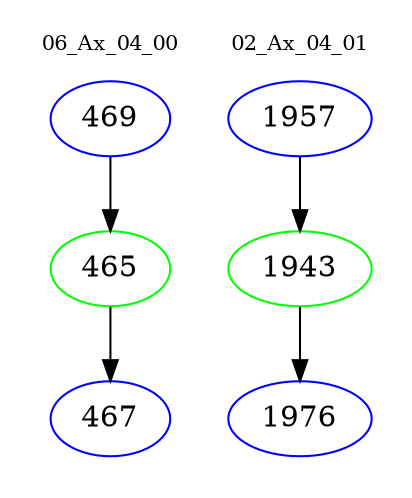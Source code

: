 digraph{
subgraph cluster_0 {
color = white
label = "06_Ax_04_00";
fontsize=10;
T0_469 [label="469", color="blue"]
T0_469 -> T0_465 [color="black"]
T0_465 [label="465", color="green"]
T0_465 -> T0_467 [color="black"]
T0_467 [label="467", color="blue"]
}
subgraph cluster_1 {
color = white
label = "02_Ax_04_01";
fontsize=10;
T1_1957 [label="1957", color="blue"]
T1_1957 -> T1_1943 [color="black"]
T1_1943 [label="1943", color="green"]
T1_1943 -> T1_1976 [color="black"]
T1_1976 [label="1976", color="blue"]
}
}
